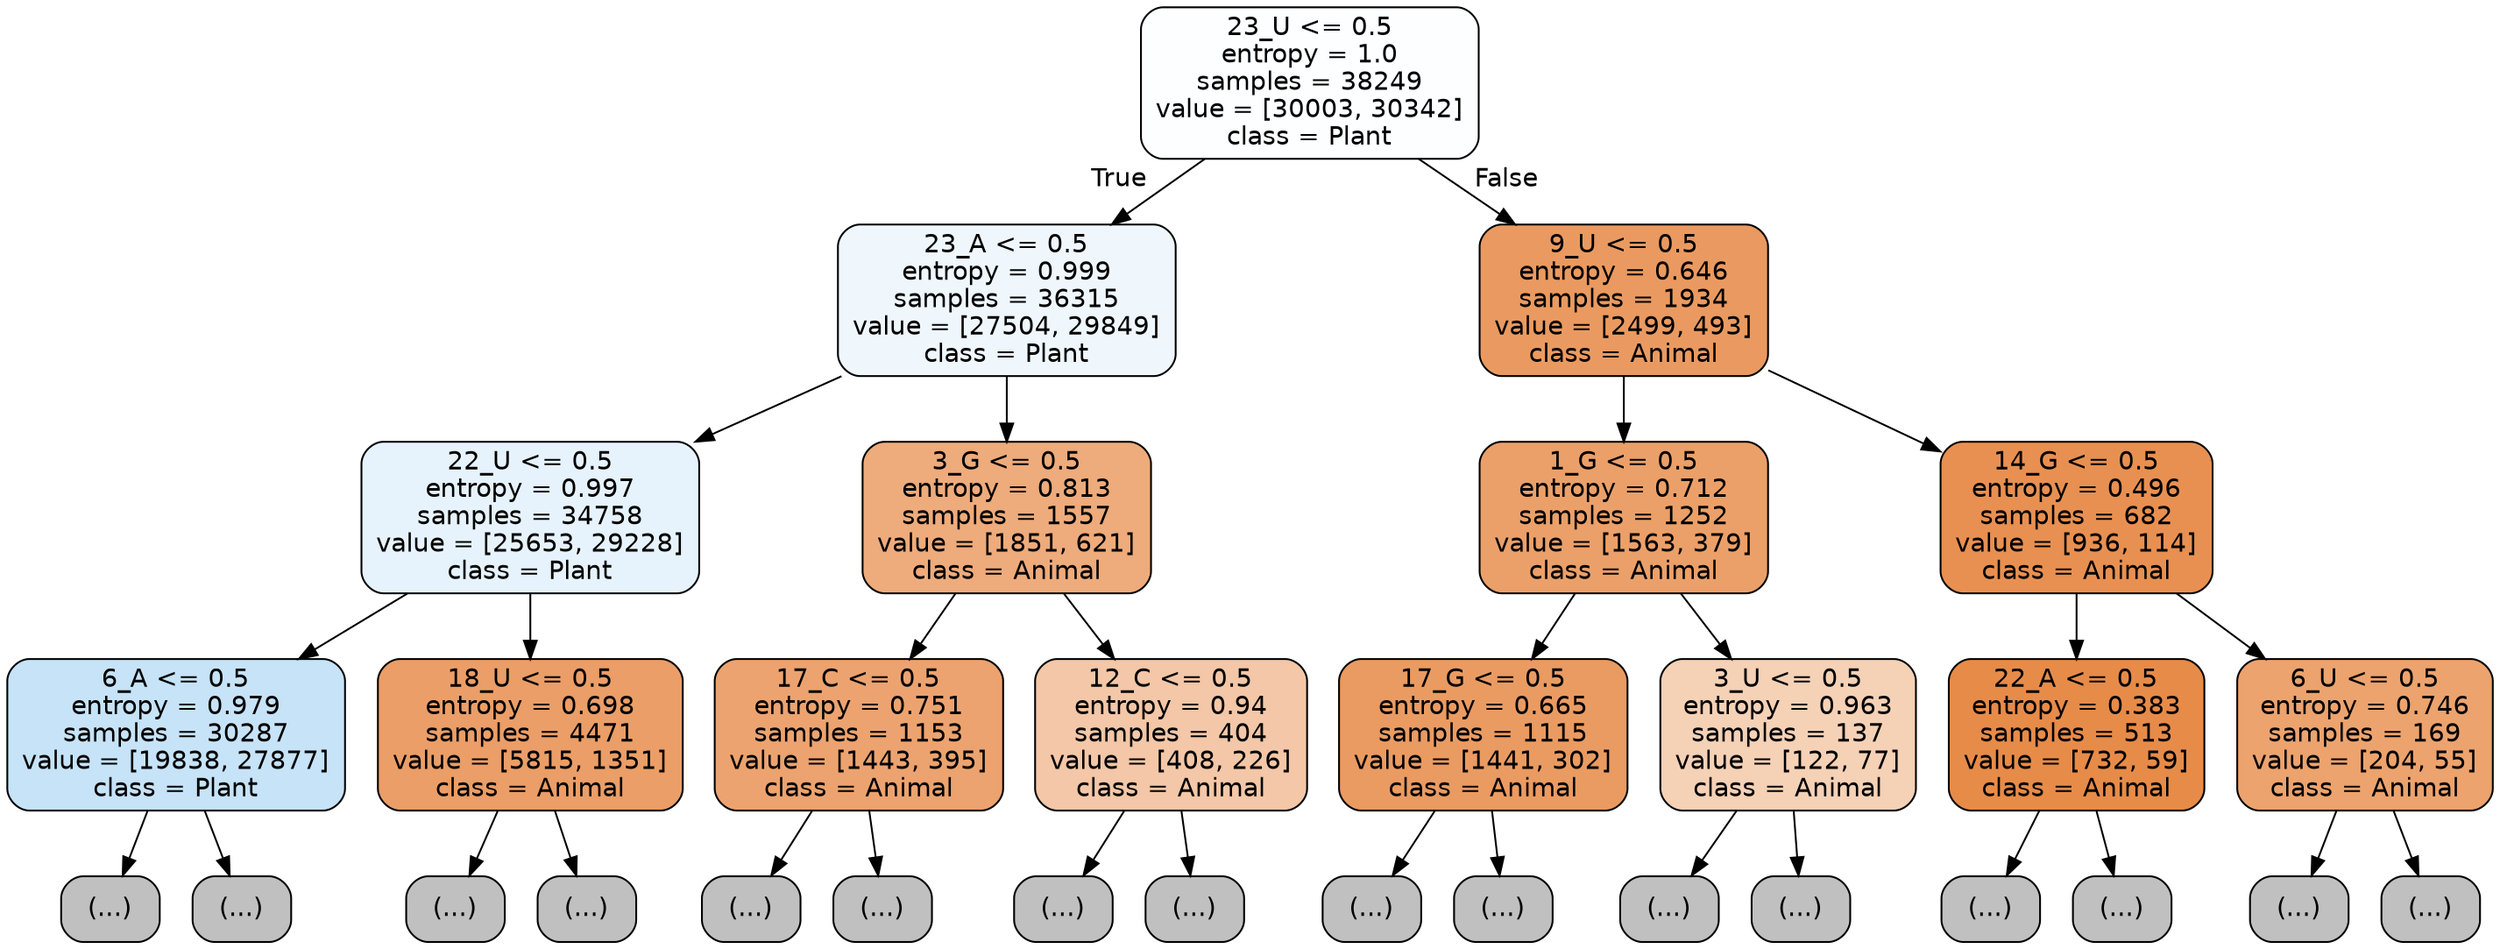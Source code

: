 digraph Tree {
node [shape=box, style="filled, rounded", color="black", fontname="helvetica"] ;
edge [fontname="helvetica"] ;
0 [label="23_U <= 0.5\nentropy = 1.0\nsamples = 38249\nvalue = [30003, 30342]\nclass = Plant", fillcolor="#fdfeff"] ;
1 [label="23_A <= 0.5\nentropy = 0.999\nsamples = 36315\nvalue = [27504, 29849]\nclass = Plant", fillcolor="#eff7fd"] ;
0 -> 1 [labeldistance=2.5, labelangle=45, headlabel="True"] ;
2 [label="22_U <= 0.5\nentropy = 0.997\nsamples = 34758\nvalue = [25653, 29228]\nclass = Plant", fillcolor="#e7f3fc"] ;
1 -> 2 ;
3 [label="6_A <= 0.5\nentropy = 0.979\nsamples = 30287\nvalue = [19838, 27877]\nclass = Plant", fillcolor="#c6e3f8"] ;
2 -> 3 ;
4 [label="(...)", fillcolor="#C0C0C0"] ;
3 -> 4 ;
10289 [label="(...)", fillcolor="#C0C0C0"] ;
3 -> 10289 ;
13402 [label="18_U <= 0.5\nentropy = 0.698\nsamples = 4471\nvalue = [5815, 1351]\nclass = Animal", fillcolor="#eb9e67"] ;
2 -> 13402 ;
13403 [label="(...)", fillcolor="#C0C0C0"] ;
13402 -> 13403 ;
14672 [label="(...)", fillcolor="#C0C0C0"] ;
13402 -> 14672 ;
15159 [label="3_G <= 0.5\nentropy = 0.813\nsamples = 1557\nvalue = [1851, 621]\nclass = Animal", fillcolor="#eeab7b"] ;
1 -> 15159 ;
15160 [label="17_C <= 0.5\nentropy = 0.751\nsamples = 1153\nvalue = [1443, 395]\nclass = Animal", fillcolor="#eca36f"] ;
15159 -> 15160 ;
15161 [label="(...)", fillcolor="#C0C0C0"] ;
15160 -> 15161 ;
15556 [label="(...)", fillcolor="#C0C0C0"] ;
15160 -> 15556 ;
15675 [label="12_C <= 0.5\nentropy = 0.94\nsamples = 404\nvalue = [408, 226]\nclass = Animal", fillcolor="#f3c7a7"] ;
15159 -> 15675 ;
15676 [label="(...)", fillcolor="#C0C0C0"] ;
15675 -> 15676 ;
15827 [label="(...)", fillcolor="#C0C0C0"] ;
15675 -> 15827 ;
15874 [label="9_U <= 0.5\nentropy = 0.646\nsamples = 1934\nvalue = [2499, 493]\nclass = Animal", fillcolor="#ea9a60"] ;
0 -> 15874 [labeldistance=2.5, labelangle=-45, headlabel="False"] ;
15875 [label="1_G <= 0.5\nentropy = 0.712\nsamples = 1252\nvalue = [1563, 379]\nclass = Animal", fillcolor="#eba069"] ;
15874 -> 15875 ;
15876 [label="17_G <= 0.5\nentropy = 0.665\nsamples = 1115\nvalue = [1441, 302]\nclass = Animal", fillcolor="#ea9b62"] ;
15875 -> 15876 ;
15877 [label="(...)", fillcolor="#C0C0C0"] ;
15876 -> 15877 ;
16204 [label="(...)", fillcolor="#C0C0C0"] ;
15876 -> 16204 ;
16337 [label="3_U <= 0.5\nentropy = 0.963\nsamples = 137\nvalue = [122, 77]\nclass = Animal", fillcolor="#f5d1b6"] ;
15875 -> 16337 ;
16338 [label="(...)", fillcolor="#C0C0C0"] ;
16337 -> 16338 ;
16397 [label="(...)", fillcolor="#C0C0C0"] ;
16337 -> 16397 ;
16430 [label="14_G <= 0.5\nentropy = 0.496\nsamples = 682\nvalue = [936, 114]\nclass = Animal", fillcolor="#e89051"] ;
15874 -> 16430 ;
16431 [label="22_A <= 0.5\nentropy = 0.383\nsamples = 513\nvalue = [732, 59]\nclass = Animal", fillcolor="#e78b49"] ;
16430 -> 16431 ;
16432 [label="(...)", fillcolor="#C0C0C0"] ;
16431 -> 16432 ;
16545 [label="(...)", fillcolor="#C0C0C0"] ;
16431 -> 16545 ;
16582 [label="6_U <= 0.5\nentropy = 0.746\nsamples = 169\nvalue = [204, 55]\nclass = Animal", fillcolor="#eca36e"] ;
16430 -> 16582 ;
16583 [label="(...)", fillcolor="#C0C0C0"] ;
16582 -> 16583 ;
16628 [label="(...)", fillcolor="#C0C0C0"] ;
16582 -> 16628 ;
}